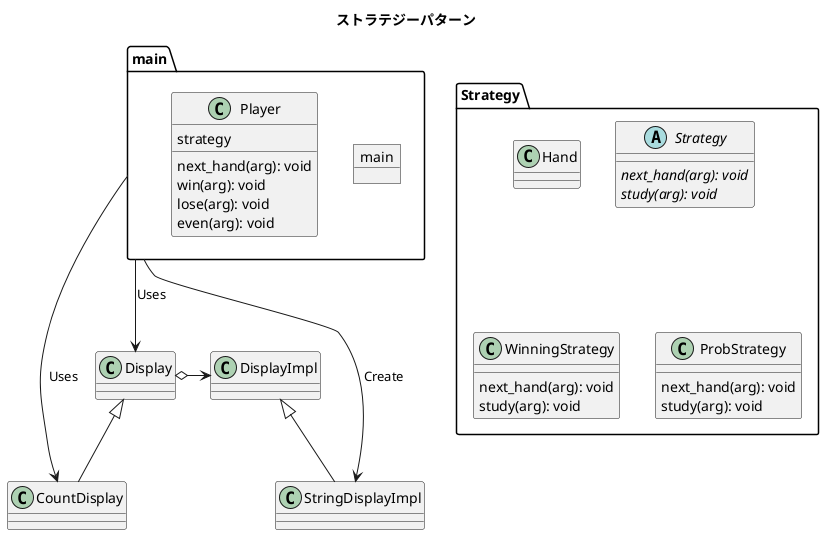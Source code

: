 @startuml

title ストラテジーパターン

package main {
    object main {
    }
    class Player{
      strategy
      next_hand(arg): void
      win(arg): void
      lose(arg): void
      even(arg): void
    }
}

package Strategy {
    ' 3つのインスタンスだけシングルトンでもつ。VOってやつ？
    class Hand{

    }
    abstract Strategy {
        {abstract} next_hand(arg): void
        {abstract} study(arg): void
    }

    class WinningStrategy {
        next_hand(arg): void
        study(arg): void
    }

    class ProbStrategy {
        next_hand(arg): void
        study(arg): void
    }
}
    main --> Display : Uses
    main -right-> CountDisplay : Uses
    main --> StringDisplayImpl : Create
    CountDisplay -up-|> Display
    Display o-right-> DisplayImpl
    StringDisplayImpl -up-|> DisplayImpl
    

@enduml